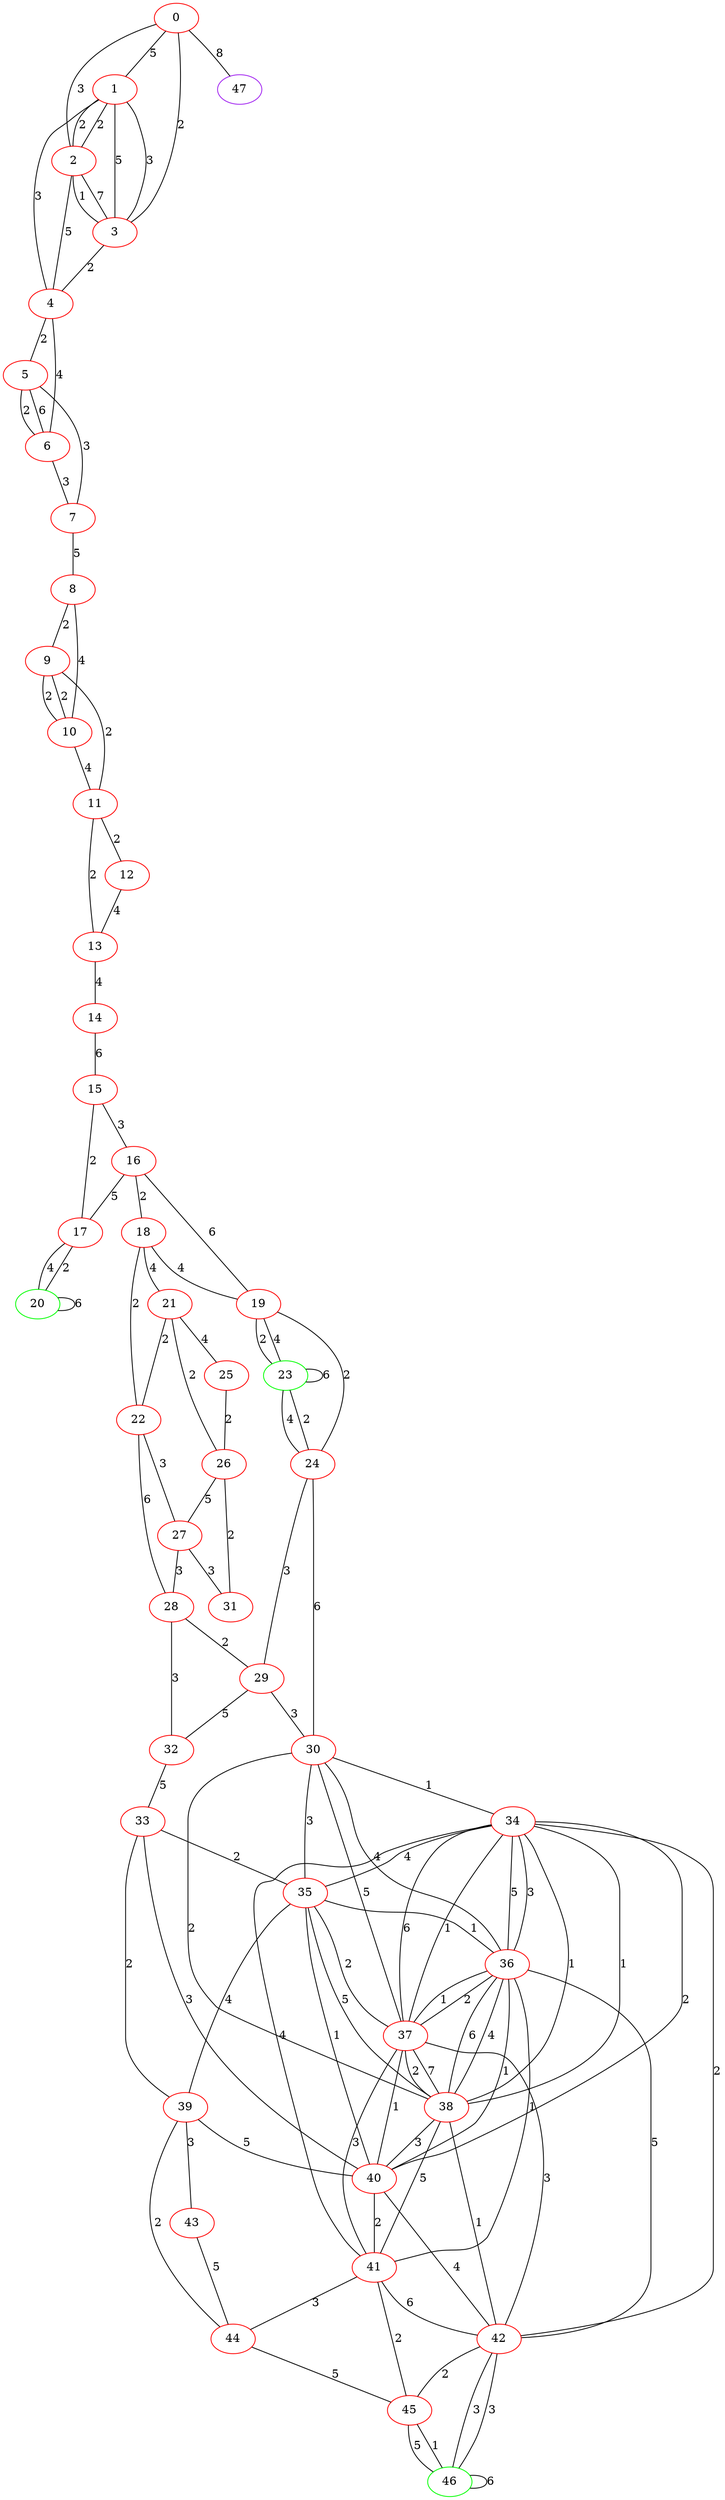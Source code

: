 graph "" {
0 [color=red, weight=1];
1 [color=red, weight=1];
2 [color=red, weight=1];
3 [color=red, weight=1];
4 [color=red, weight=1];
5 [color=red, weight=1];
6 [color=red, weight=1];
7 [color=red, weight=1];
8 [color=red, weight=1];
9 [color=red, weight=1];
10 [color=red, weight=1];
11 [color=red, weight=1];
12 [color=red, weight=1];
13 [color=red, weight=1];
14 [color=red, weight=1];
15 [color=red, weight=1];
16 [color=red, weight=1];
17 [color=red, weight=1];
18 [color=red, weight=1];
19 [color=red, weight=1];
20 [color=green, weight=2];
21 [color=red, weight=1];
22 [color=red, weight=1];
23 [color=green, weight=2];
24 [color=red, weight=1];
25 [color=red, weight=1];
26 [color=red, weight=1];
27 [color=red, weight=1];
28 [color=red, weight=1];
29 [color=red, weight=1];
30 [color=red, weight=1];
31 [color=red, weight=1];
32 [color=red, weight=1];
33 [color=red, weight=1];
34 [color=red, weight=1];
35 [color=red, weight=1];
36 [color=red, weight=1];
37 [color=red, weight=1];
38 [color=red, weight=1];
39 [color=red, weight=1];
40 [color=red, weight=1];
41 [color=red, weight=1];
42 [color=red, weight=1];
43 [color=red, weight=1];
44 [color=red, weight=1];
45 [color=red, weight=1];
46 [color=green, weight=2];
47 [color=purple, weight=4];
0 -- 1  [key=0, label=5];
0 -- 2  [key=0, label=3];
0 -- 3  [key=0, label=2];
0 -- 47  [key=0, label=8];
1 -- 2  [key=0, label=2];
1 -- 2  [key=1, label=2];
1 -- 3  [key=0, label=3];
1 -- 3  [key=1, label=5];
1 -- 4  [key=0, label=3];
2 -- 3  [key=0, label=1];
2 -- 3  [key=1, label=7];
2 -- 4  [key=0, label=5];
3 -- 4  [key=0, label=2];
4 -- 5  [key=0, label=2];
4 -- 6  [key=0, label=4];
5 -- 6  [key=0, label=2];
5 -- 6  [key=1, label=6];
5 -- 7  [key=0, label=3];
6 -- 7  [key=0, label=3];
7 -- 8  [key=0, label=5];
8 -- 9  [key=0, label=2];
8 -- 10  [key=0, label=4];
9 -- 10  [key=0, label=2];
9 -- 10  [key=1, label=2];
9 -- 11  [key=0, label=2];
10 -- 11  [key=0, label=4];
11 -- 12  [key=0, label=2];
11 -- 13  [key=0, label=2];
12 -- 13  [key=0, label=4];
13 -- 14  [key=0, label=4];
14 -- 15  [key=0, label=6];
15 -- 16  [key=0, label=3];
15 -- 17  [key=0, label=2];
16 -- 17  [key=0, label=5];
16 -- 18  [key=0, label=2];
16 -- 19  [key=0, label=6];
17 -- 20  [key=0, label=4];
17 -- 20  [key=1, label=2];
18 -- 19  [key=0, label=4];
18 -- 21  [key=0, label=4];
18 -- 22  [key=0, label=2];
19 -- 24  [key=0, label=2];
19 -- 23  [key=0, label=2];
19 -- 23  [key=1, label=4];
20 -- 20  [key=0, label=6];
21 -- 25  [key=0, label=4];
21 -- 26  [key=0, label=2];
21 -- 22  [key=0, label=2];
22 -- 27  [key=0, label=3];
22 -- 28  [key=0, label=6];
23 -- 24  [key=0, label=4];
23 -- 24  [key=1, label=2];
23 -- 23  [key=0, label=6];
24 -- 29  [key=0, label=3];
24 -- 30  [key=0, label=6];
25 -- 26  [key=0, label=2];
26 -- 27  [key=0, label=5];
26 -- 31  [key=0, label=2];
27 -- 28  [key=0, label=3];
27 -- 31  [key=0, label=3];
28 -- 32  [key=0, label=3];
28 -- 29  [key=0, label=2];
29 -- 32  [key=0, label=5];
29 -- 30  [key=0, label=3];
30 -- 34  [key=0, label=1];
30 -- 35  [key=0, label=3];
30 -- 36  [key=0, label=4];
30 -- 37  [key=0, label=5];
30 -- 38  [key=0, label=2];
32 -- 33  [key=0, label=5];
33 -- 40  [key=0, label=3];
33 -- 35  [key=0, label=2];
33 -- 39  [key=0, label=2];
34 -- 35  [key=0, label=4];
34 -- 36  [key=0, label=5];
34 -- 36  [key=1, label=3];
34 -- 37  [key=0, label=6];
34 -- 37  [key=1, label=1];
34 -- 38  [key=0, label=1];
34 -- 38  [key=1, label=1];
34 -- 40  [key=0, label=2];
34 -- 41  [key=0, label=4];
34 -- 42  [key=0, label=2];
35 -- 36  [key=0, label=1];
35 -- 37  [key=0, label=2];
35 -- 38  [key=0, label=5];
35 -- 39  [key=0, label=4];
35 -- 40  [key=0, label=1];
36 -- 37  [key=0, label=1];
36 -- 37  [key=1, label=2];
36 -- 38  [key=0, label=6];
36 -- 38  [key=1, label=4];
36 -- 40  [key=0, label=1];
36 -- 41  [key=0, label=1];
36 -- 42  [key=0, label=5];
37 -- 38  [key=0, label=7];
37 -- 38  [key=1, label=2];
37 -- 40  [key=0, label=1];
37 -- 41  [key=0, label=3];
37 -- 42  [key=0, label=3];
38 -- 40  [key=0, label=3];
38 -- 41  [key=0, label=5];
38 -- 42  [key=0, label=1];
39 -- 40  [key=0, label=5];
39 -- 44  [key=0, label=2];
39 -- 43  [key=0, label=3];
40 -- 41  [key=0, label=2];
40 -- 42  [key=0, label=4];
41 -- 42  [key=0, label=6];
41 -- 44  [key=0, label=3];
41 -- 45  [key=0, label=2];
42 -- 45  [key=0, label=2];
42 -- 46  [key=0, label=3];
42 -- 46  [key=1, label=3];
43 -- 44  [key=0, label=5];
44 -- 45  [key=0, label=5];
45 -- 46  [key=0, label=5];
45 -- 46  [key=1, label=1];
46 -- 46  [key=0, label=6];
}
